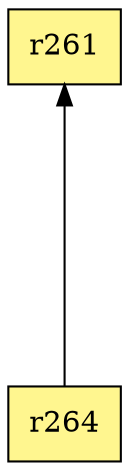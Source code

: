digraph G {
rankdir=BT;ranksep="2.0";
"r264" [shape=record,fillcolor=khaki1,style=filled,label="{r264}"];
"r261" [shape=record,fillcolor=khaki1,style=filled,label="{r261}"];
"r264" -> "r261"
}